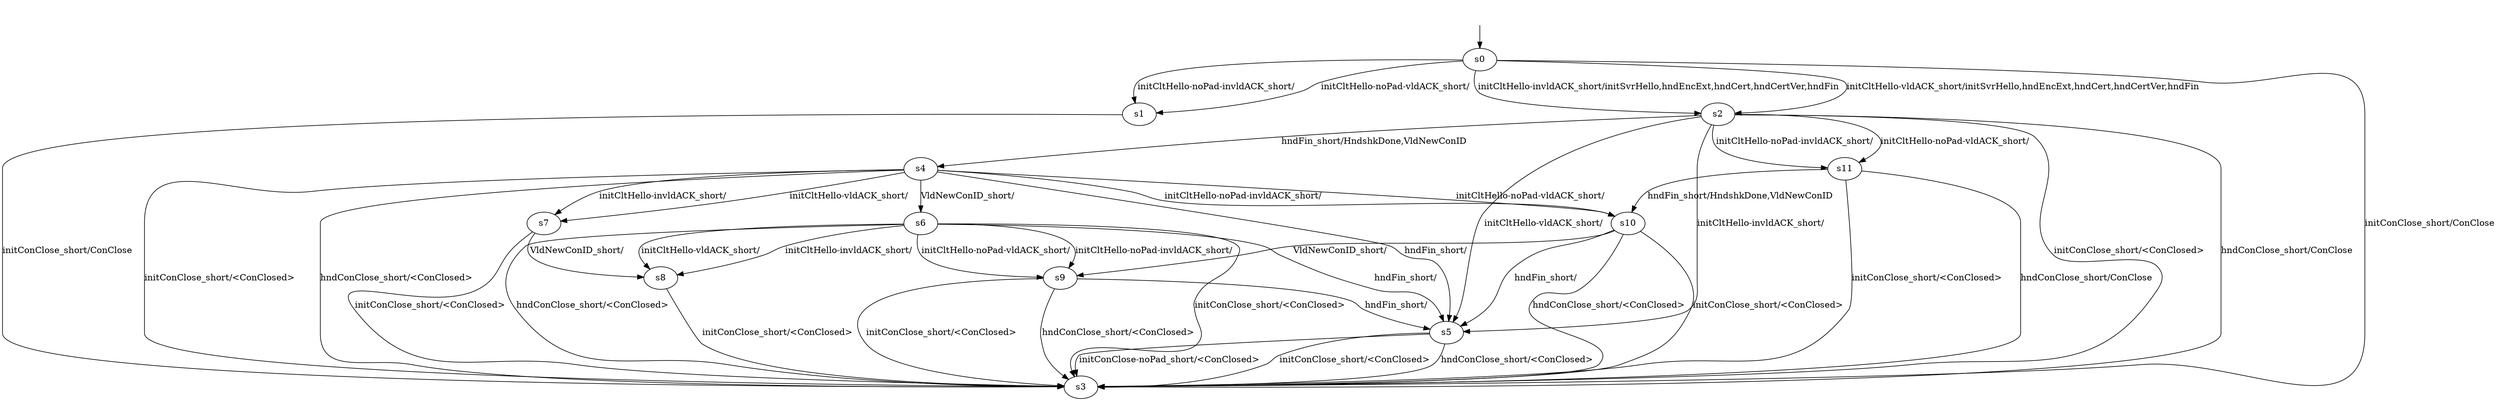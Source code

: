 digraph "../results/kwikModels/kwik-B-sP-0/learnedModel" {
s0 [label=s0];
s1 [label=s1];
s2 [label=s2];
s3 [label=s3];
s4 [label=s4];
s5 [label=s5];
s6 [label=s6];
s7 [label=s7];
s8 [label=s8];
s9 [label=s9];
s10 [label=s10];
s11 [label=s11];
s0 -> s3  [label="initConClose_short/ConClose "];
s0 -> s2  [label="initCltHello-vldACK_short/initSvrHello,hndEncExt,hndCert,hndCertVer,hndFin "];
s0 -> s2  [label="initCltHello-invldACK_short/initSvrHello,hndEncExt,hndCert,hndCertVer,hndFin "];
s0 -> s1  [label="initCltHello-noPad-vldACK_short/ "];
s0 -> s1  [label="initCltHello-noPad-invldACK_short/ "];
s1 -> s3  [label="initConClose_short/ConClose "];
s2 -> s3  [label="initConClose_short/<ConClosed> "];
s2 -> s5  [label="initCltHello-vldACK_short/ "];
s2 -> s5  [label="initCltHello-invldACK_short/ "];
s2 -> s4  [label="hndFin_short/HndshkDone,VldNewConID "];
s2 -> s3  [label="hndConClose_short/ConClose "];
s2 -> s11  [label="initCltHello-noPad-vldACK_short/ "];
s2 -> s11  [label="initCltHello-noPad-invldACK_short/ "];
s4 -> s3  [label="initConClose_short/<ConClosed> "];
s4 -> s7  [label="initCltHello-vldACK_short/ "];
s4 -> s7  [label="initCltHello-invldACK_short/ "];
s4 -> s5  [label="hndFin_short/ "];
s4 -> s3  [label="hndConClose_short/<ConClosed> "];
s4 -> s6  [label="VldNewConID_short/ "];
s4 -> s10  [label="initCltHello-noPad-vldACK_short/ "];
s4 -> s10  [label="initCltHello-noPad-invldACK_short/ "];
s5 -> s3  [label="initConClose_short/<ConClosed> "];
s5 -> s3  [label="hndConClose_short/<ConClosed> "];
s5 -> s3  [label="initConClose-noPad_short/<ConClosed> "];
s6 -> s3  [label="initConClose_short/<ConClosed> "];
s6 -> s8  [label="initCltHello-vldACK_short/ "];
s6 -> s8  [label="initCltHello-invldACK_short/ "];
s6 -> s5  [label="hndFin_short/ "];
s6 -> s3  [label="hndConClose_short/<ConClosed> "];
s6 -> s9  [label="initCltHello-noPad-vldACK_short/ "];
s6 -> s9  [label="initCltHello-noPad-invldACK_short/ "];
s7 -> s3  [label="initConClose_short/<ConClosed> "];
s7 -> s8  [label="VldNewConID_short/ "];
s8 -> s3  [label="initConClose_short/<ConClosed> "];
s9 -> s3  [label="initConClose_short/<ConClosed> "];
s9 -> s5  [label="hndFin_short/ "];
s9 -> s3  [label="hndConClose_short/<ConClosed> "];
s10 -> s3  [label="initConClose_short/<ConClosed> "];
s10 -> s5  [label="hndFin_short/ "];
s10 -> s3  [label="hndConClose_short/<ConClosed> "];
s10 -> s9  [label="VldNewConID_short/ "];
s11 -> s3  [label="initConClose_short/<ConClosed> "];
s11 -> s10  [label="hndFin_short/HndshkDone,VldNewConID "];
s11 -> s3  [label="hndConClose_short/ConClose "];
__start0 [label="", shape=none];
__start0 -> s0  [label=""];
}
